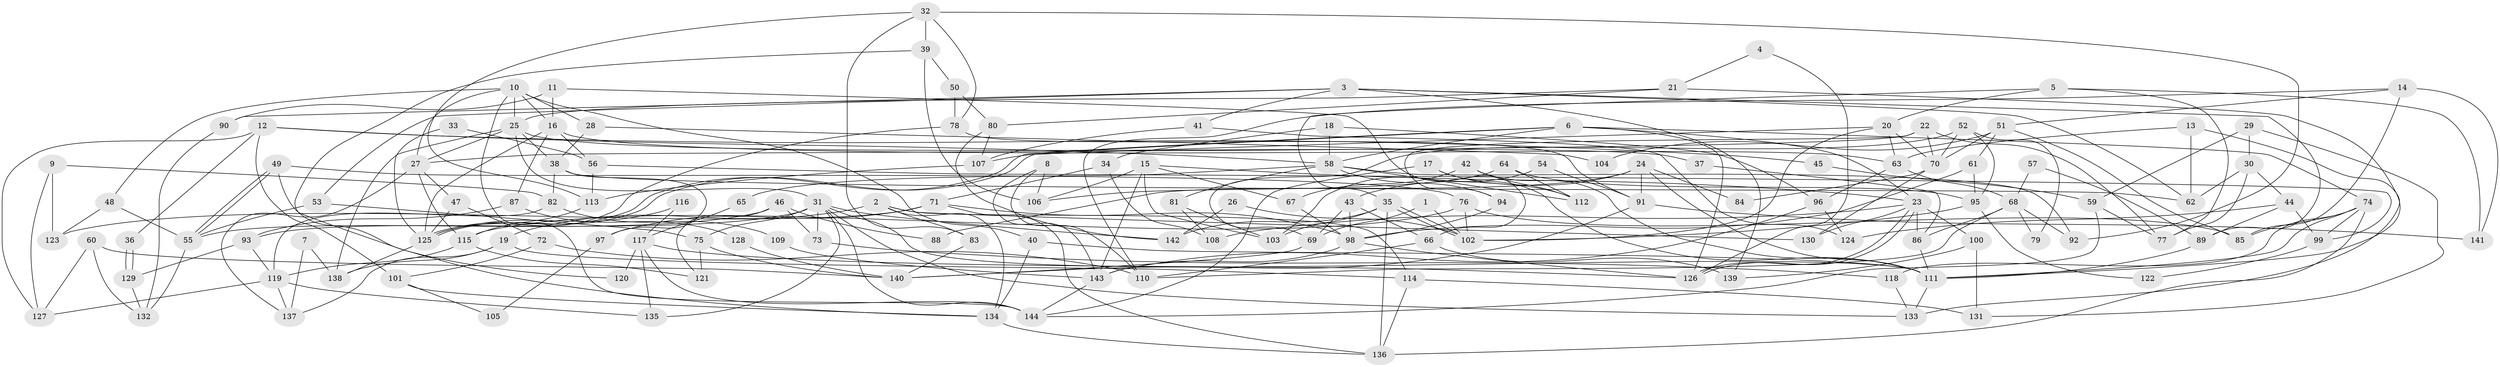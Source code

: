 // Generated by graph-tools (version 1.1) at 2025/15/03/09/25 04:15:09]
// undirected, 144 vertices, 288 edges
graph export_dot {
graph [start="1"]
  node [color=gray90,style=filled];
  1;
  2;
  3;
  4;
  5;
  6;
  7;
  8;
  9;
  10;
  11;
  12;
  13;
  14;
  15;
  16;
  17;
  18;
  19;
  20;
  21;
  22;
  23;
  24;
  25;
  26;
  27;
  28;
  29;
  30;
  31;
  32;
  33;
  34;
  35;
  36;
  37;
  38;
  39;
  40;
  41;
  42;
  43;
  44;
  45;
  46;
  47;
  48;
  49;
  50;
  51;
  52;
  53;
  54;
  55;
  56;
  57;
  58;
  59;
  60;
  61;
  62;
  63;
  64;
  65;
  66;
  67;
  68;
  69;
  70;
  71;
  72;
  73;
  74;
  75;
  76;
  77;
  78;
  79;
  80;
  81;
  82;
  83;
  84;
  85;
  86;
  87;
  88;
  89;
  90;
  91;
  92;
  93;
  94;
  95;
  96;
  97;
  98;
  99;
  100;
  101;
  102;
  103;
  104;
  105;
  106;
  107;
  108;
  109;
  110;
  111;
  112;
  113;
  114;
  115;
  116;
  117;
  118;
  119;
  120;
  121;
  122;
  123;
  124;
  125;
  126;
  127;
  128;
  129;
  130;
  131;
  132;
  133;
  134;
  135;
  136;
  137;
  138;
  139;
  140;
  141;
  142;
  143;
  144;
  1 -- 69;
  1 -- 102;
  2 -- 19;
  2 -- 134;
  2 -- 83;
  2 -- 114;
  2 -- 130;
  3 -- 89;
  3 -- 53;
  3 -- 41;
  3 -- 62;
  3 -- 90;
  3 -- 139;
  4 -- 126;
  4 -- 21;
  5 -- 35;
  5 -- 77;
  5 -- 20;
  5 -- 141;
  6 -- 23;
  6 -- 125;
  6 -- 125;
  6 -- 58;
  6 -- 74;
  6 -- 126;
  7 -- 137;
  7 -- 138;
  8 -- 110;
  8 -- 143;
  8 -- 106;
  9 -- 82;
  9 -- 127;
  9 -- 123;
  10 -- 25;
  10 -- 27;
  10 -- 16;
  10 -- 28;
  10 -- 40;
  10 -- 48;
  10 -- 144;
  11 -- 16;
  11 -- 90;
  11 -- 66;
  12 -- 127;
  12 -- 58;
  12 -- 36;
  12 -- 45;
  12 -- 101;
  13 -- 63;
  13 -- 133;
  13 -- 62;
  14 -- 141;
  14 -- 85;
  14 -- 51;
  14 -- 110;
  15 -- 143;
  15 -- 23;
  15 -- 67;
  15 -- 103;
  15 -- 106;
  16 -- 125;
  16 -- 56;
  16 -- 63;
  16 -- 87;
  17 -- 144;
  17 -- 111;
  17 -- 112;
  18 -- 34;
  18 -- 58;
  18 -- 96;
  19 -- 137;
  19 -- 138;
  19 -- 114;
  20 -- 63;
  20 -- 70;
  20 -- 102;
  20 -- 107;
  21 -- 80;
  21 -- 111;
  21 -- 25;
  22 -- 70;
  22 -- 27;
  22 -- 77;
  22 -- 94;
  23 -- 130;
  23 -- 126;
  23 -- 126;
  23 -- 86;
  23 -- 100;
  23 -- 108;
  24 -- 91;
  24 -- 111;
  24 -- 43;
  24 -- 84;
  24 -- 88;
  25 -- 31;
  25 -- 27;
  25 -- 37;
  25 -- 38;
  25 -- 138;
  26 -- 102;
  26 -- 142;
  27 -- 47;
  27 -- 115;
  27 -- 137;
  28 -- 38;
  28 -- 104;
  29 -- 30;
  29 -- 131;
  29 -- 59;
  30 -- 62;
  30 -- 77;
  30 -- 44;
  31 -- 111;
  31 -- 73;
  31 -- 75;
  31 -- 93;
  31 -- 133;
  31 -- 135;
  31 -- 142;
  31 -- 144;
  32 -- 39;
  32 -- 113;
  32 -- 78;
  32 -- 83;
  32 -- 92;
  33 -- 56;
  33 -- 125;
  34 -- 71;
  34 -- 108;
  35 -- 136;
  35 -- 102;
  35 -- 102;
  35 -- 103;
  35 -- 142;
  36 -- 129;
  36 -- 129;
  37 -- 86;
  38 -- 62;
  38 -- 82;
  38 -- 97;
  39 -- 106;
  39 -- 134;
  39 -- 50;
  40 -- 111;
  40 -- 134;
  41 -- 124;
  41 -- 107;
  42 -- 112;
  42 -- 67;
  42 -- 111;
  43 -- 98;
  43 -- 66;
  43 -- 69;
  44 -- 99;
  44 -- 89;
  44 -- 124;
  45 -- 59;
  46 -- 55;
  46 -- 121;
  46 -- 73;
  46 -- 88;
  47 -- 72;
  47 -- 125;
  48 -- 123;
  48 -- 55;
  49 -- 76;
  49 -- 55;
  49 -- 55;
  49 -- 120;
  50 -- 80;
  50 -- 78;
  51 -- 61;
  51 -- 70;
  51 -- 85;
  51 -- 104;
  52 -- 70;
  52 -- 95;
  52 -- 69;
  52 -- 79;
  53 -- 55;
  53 -- 75;
  54 -- 103;
  54 -- 91;
  55 -- 132;
  56 -- 113;
  56 -- 99;
  57 -- 68;
  57 -- 89;
  58 -- 94;
  58 -- 65;
  58 -- 81;
  58 -- 92;
  58 -- 112;
  59 -- 144;
  59 -- 77;
  60 -- 132;
  60 -- 140;
  60 -- 127;
  61 -- 98;
  61 -- 95;
  63 -- 68;
  63 -- 96;
  64 -- 112;
  64 -- 106;
  64 -- 95;
  65 -- 117;
  66 -- 110;
  66 -- 139;
  67 -- 98;
  68 -- 92;
  68 -- 110;
  68 -- 79;
  68 -- 86;
  69 -- 140;
  70 -- 84;
  70 -- 130;
  71 -- 98;
  71 -- 136;
  71 -- 97;
  71 -- 123;
  72 -- 110;
  72 -- 101;
  73 -- 118;
  74 -- 111;
  74 -- 85;
  74 -- 99;
  74 -- 118;
  74 -- 136;
  75 -- 140;
  75 -- 121;
  76 -- 102;
  76 -- 85;
  76 -- 115;
  78 -- 91;
  78 -- 125;
  80 -- 107;
  80 -- 142;
  81 -- 103;
  81 -- 108;
  82 -- 119;
  82 -- 109;
  83 -- 140;
  86 -- 111;
  87 -- 93;
  87 -- 128;
  89 -- 111;
  90 -- 132;
  91 -- 140;
  91 -- 141;
  93 -- 119;
  93 -- 129;
  94 -- 98;
  95 -- 102;
  95 -- 122;
  96 -- 124;
  96 -- 143;
  97 -- 105;
  98 -- 143;
  98 -- 126;
  99 -- 122;
  100 -- 139;
  100 -- 131;
  101 -- 134;
  101 -- 105;
  107 -- 113;
  109 -- 143;
  111 -- 133;
  113 -- 115;
  114 -- 131;
  114 -- 136;
  115 -- 119;
  115 -- 121;
  116 -- 125;
  116 -- 117;
  117 -- 144;
  117 -- 126;
  117 -- 120;
  117 -- 135;
  118 -- 133;
  119 -- 135;
  119 -- 127;
  119 -- 137;
  125 -- 138;
  128 -- 140;
  129 -- 132;
  134 -- 136;
  143 -- 144;
}
